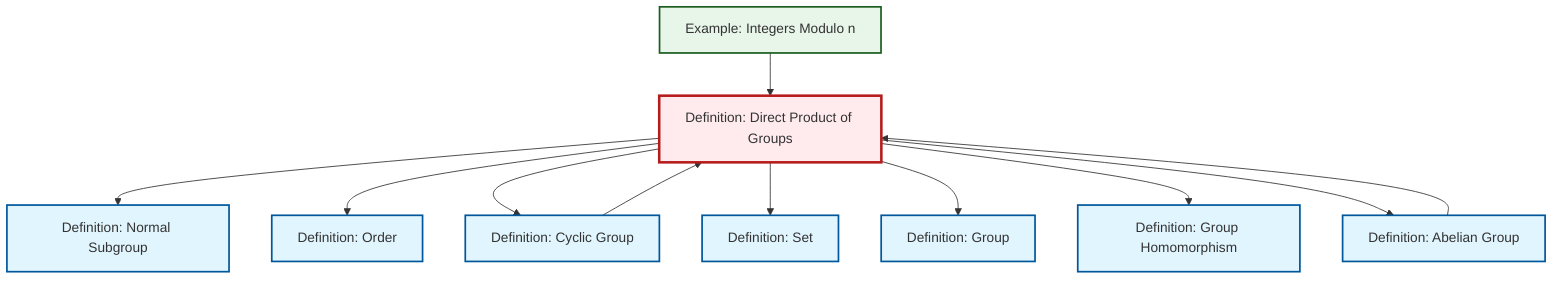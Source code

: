 graph TD
    classDef definition fill:#e1f5fe,stroke:#01579b,stroke-width:2px
    classDef theorem fill:#f3e5f5,stroke:#4a148c,stroke-width:2px
    classDef axiom fill:#fff3e0,stroke:#e65100,stroke-width:2px
    classDef example fill:#e8f5e9,stroke:#1b5e20,stroke-width:2px
    classDef current fill:#ffebee,stroke:#b71c1c,stroke-width:3px
    def-set["Definition: Set"]:::definition
    def-direct-product["Definition: Direct Product of Groups"]:::definition
    def-homomorphism["Definition: Group Homomorphism"]:::definition
    def-group["Definition: Group"]:::definition
    def-order["Definition: Order"]:::definition
    ex-quotient-integers-mod-n["Example: Integers Modulo n"]:::example
    def-cyclic-group["Definition: Cyclic Group"]:::definition
    def-normal-subgroup["Definition: Normal Subgroup"]:::definition
    def-abelian-group["Definition: Abelian Group"]:::definition
    def-abelian-group --> def-direct-product
    def-direct-product --> def-normal-subgroup
    def-direct-product --> def-order
    def-direct-product --> def-cyclic-group
    def-direct-product --> def-set
    def-direct-product --> def-group
    def-direct-product --> def-homomorphism
    ex-quotient-integers-mod-n --> def-direct-product
    def-cyclic-group --> def-direct-product
    def-direct-product --> def-abelian-group
    class def-direct-product current